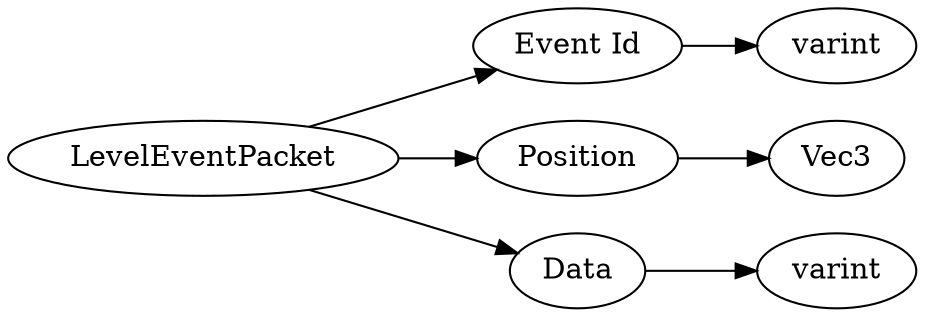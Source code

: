 digraph "LevelEventPacket" {
rankdir = LR
0
0 -> 1
1 -> 2
0 -> 3
3 -> 4
0 -> 5
5 -> 6

0 [label="LevelEventPacket",comment="name: \"LevelEventPacket\", typeName: \"\", id: 0, branchId: 25, recurseId: -1, attributes: 0, notes: \"\""];
1 [label="Event Id",comment="name: \"Event Id\", typeName: \"\", id: 1, branchId: 0, recurseId: -1, attributes: 0, notes: \"\""];
2 [label="varint",comment="name: \"varint\", typeName: \"\", id: 2, branchId: 0, recurseId: -1, attributes: 512, notes: \"\""];
3 [label="Position",comment="name: \"Position\", typeName: \"Vec3\", id: 3, branchId: 0, recurseId: -1, attributes: 256, notes: \"Note about Event ID: Legacy particles use the @enums.html#Particle Type@ enum |ed with ParticleLegacyEvent(0x4000)\""];
4 [label="Vec3",comment="name: \"Vec3\", typeName: \"\", id: 4, branchId: 0, recurseId: -1, attributes: 512, notes: \"\""];
5 [label="Data",comment="name: \"Data\", typeName: \"\", id: 5, branchId: 0, recurseId: -1, attributes: 0, notes: \"\""];
6 [label="varint",comment="name: \"varint\", typeName: \"\", id: 6, branchId: 0, recurseId: -1, attributes: 512, notes: \"\""];
{ rank = max;2;4;6}

}
